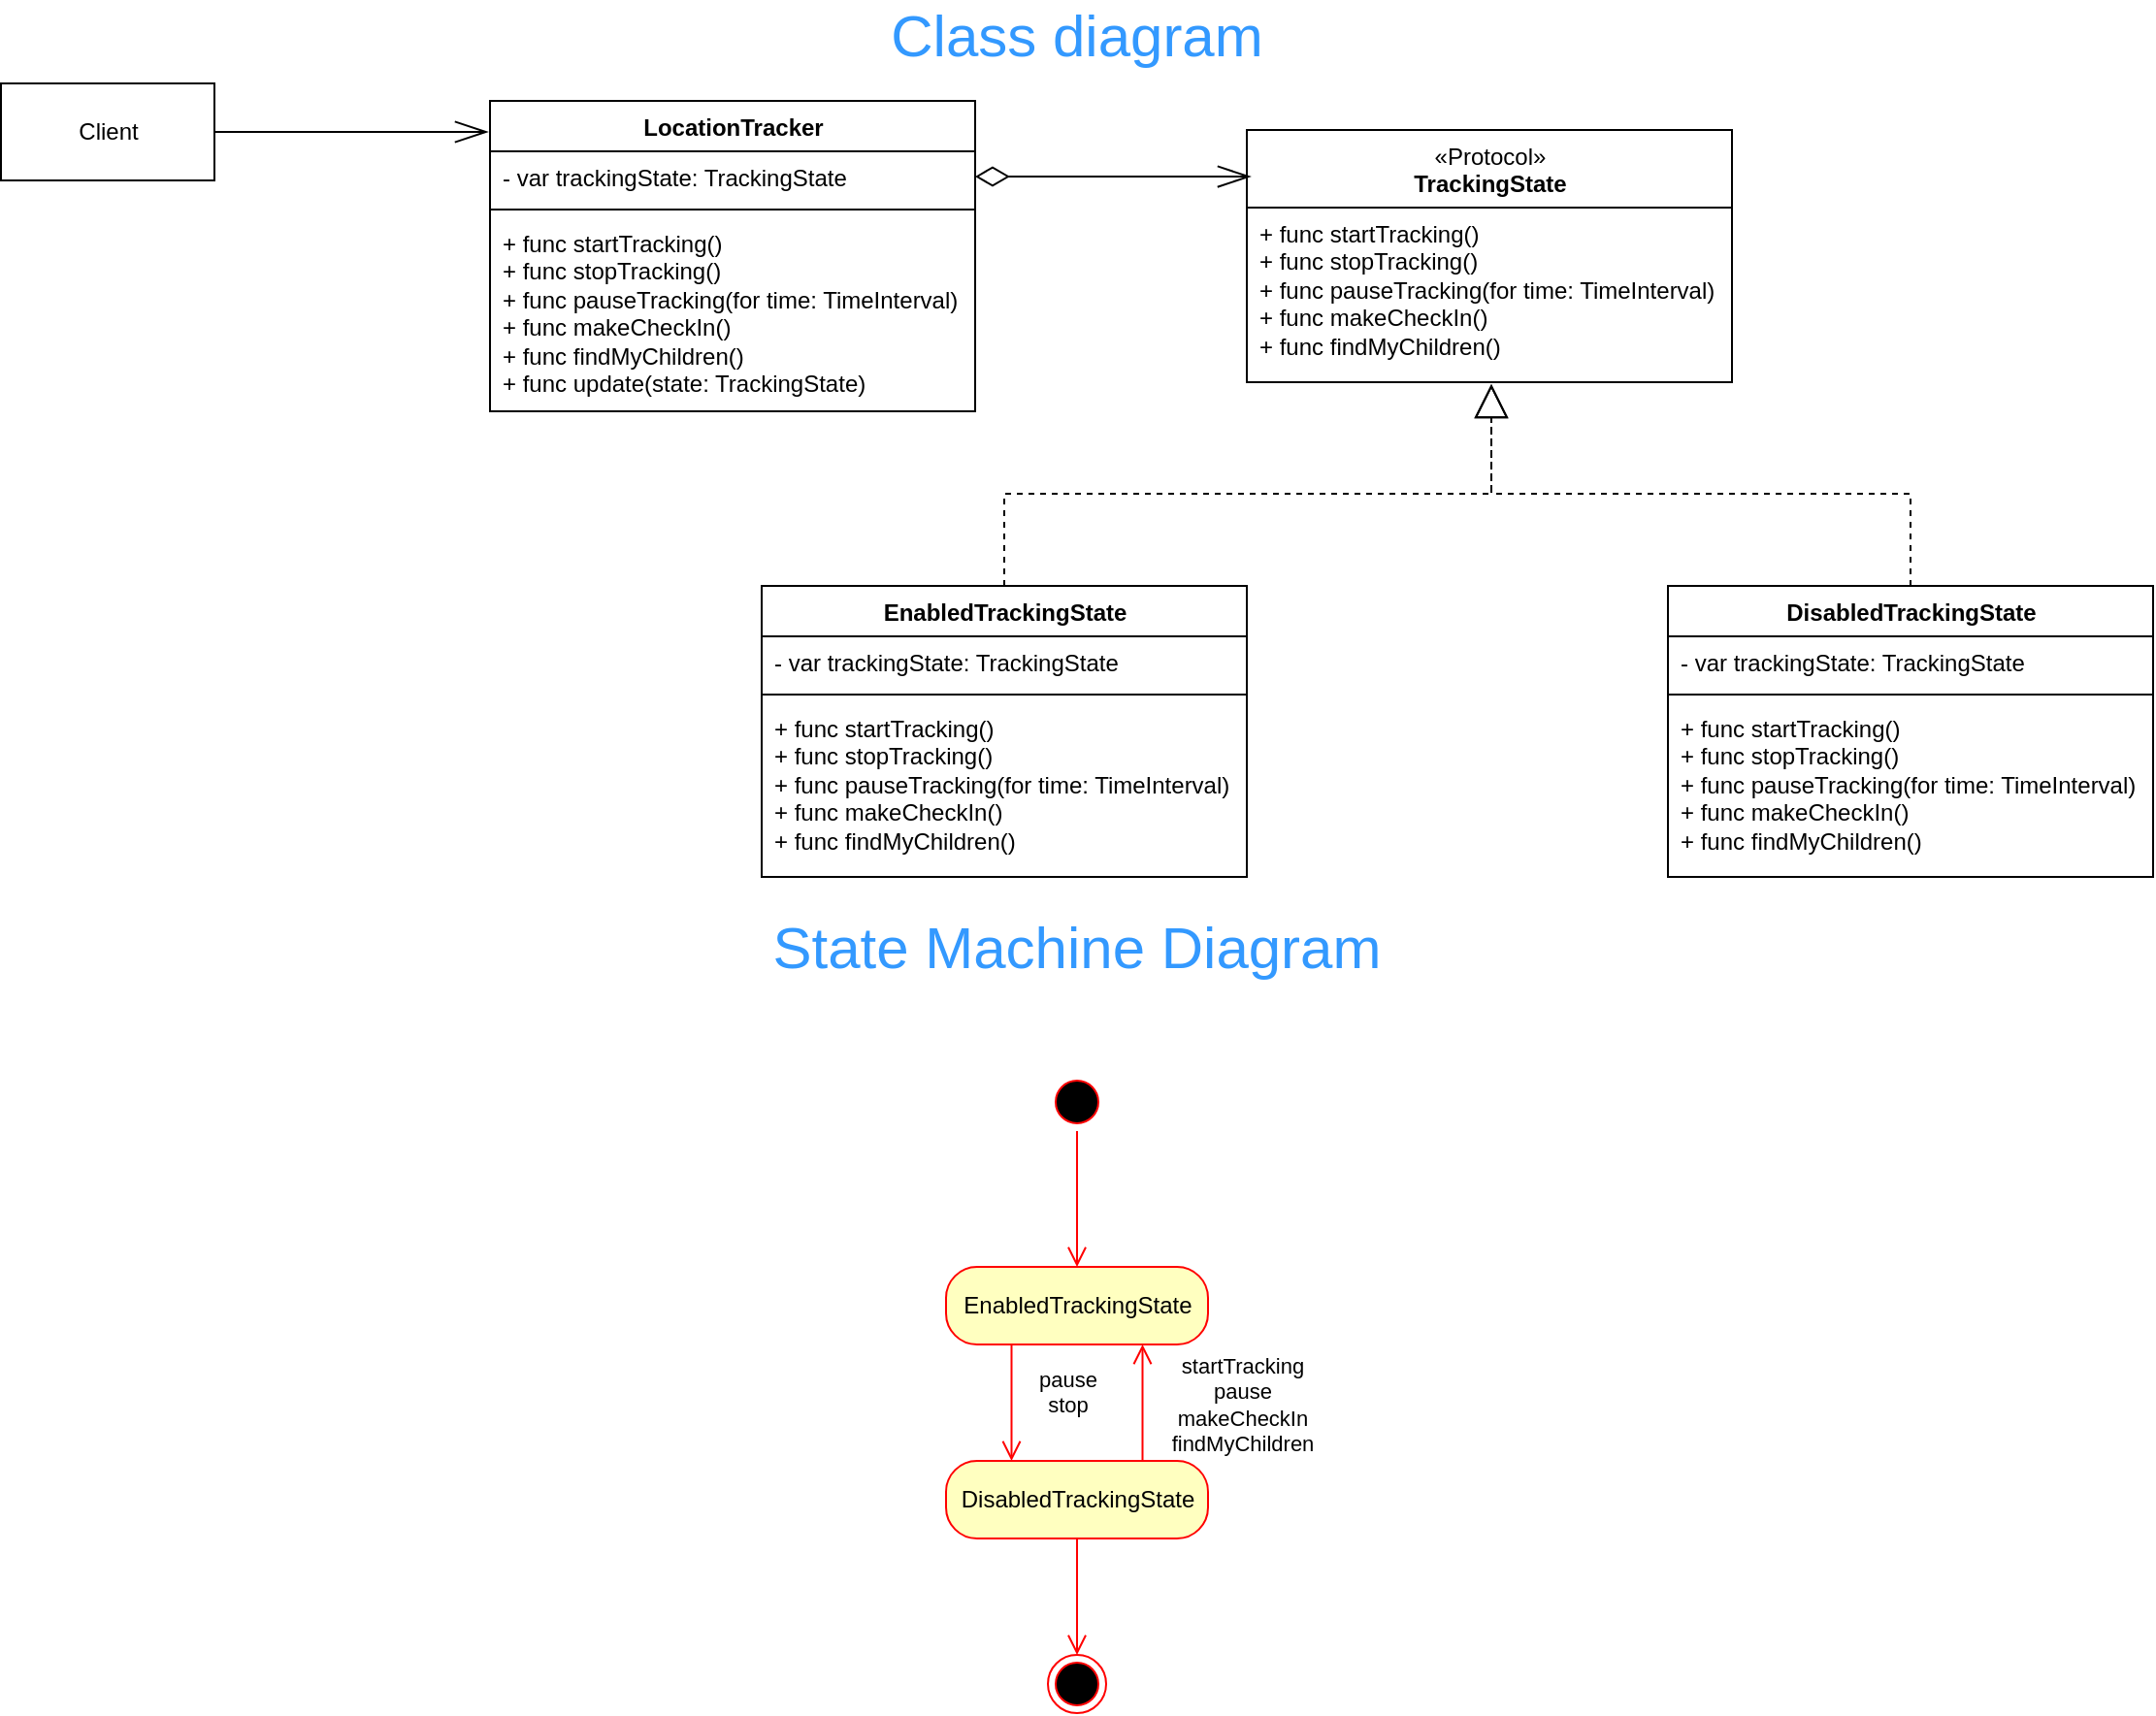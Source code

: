 <mxfile version="21.1.5" type="google">
  <diagram name="Page-1" id="g1Ay38FDDImJr3n_EXKH">
    <mxGraphModel grid="1" page="1" gridSize="10" guides="1" tooltips="1" connect="1" arrows="1" fold="1" pageScale="1" pageWidth="827" pageHeight="1169" math="0" shadow="0">
      <root>
        <mxCell id="0" />
        <mxCell id="1" parent="0" />
        <mxCell id="MtOdDHhWCRG9IOXjkiR9-1" value="LocationTracker" style="swimlane;fontStyle=1;align=center;verticalAlign=top;childLayout=stackLayout;horizontal=1;startSize=26;horizontalStack=0;resizeParent=1;resizeParentMax=0;resizeLast=0;collapsible=1;marginBottom=0;whiteSpace=wrap;html=1;" vertex="1" parent="1">
          <mxGeometry x="327.5" y="59" width="250" height="160" as="geometry" />
        </mxCell>
        <mxCell id="MtOdDHhWCRG9IOXjkiR9-2" value="- var trackingState: TrackingState" style="text;strokeColor=none;fillColor=none;align=left;verticalAlign=top;spacingLeft=4;spacingRight=4;overflow=hidden;rotatable=0;points=[[0,0.5],[1,0.5]];portConstraint=eastwest;whiteSpace=wrap;html=1;" vertex="1" parent="MtOdDHhWCRG9IOXjkiR9-1">
          <mxGeometry y="26" width="250" height="26" as="geometry" />
        </mxCell>
        <mxCell id="MtOdDHhWCRG9IOXjkiR9-3" value="" style="line;strokeWidth=1;fillColor=none;align=left;verticalAlign=middle;spacingTop=-1;spacingLeft=3;spacingRight=3;rotatable=0;labelPosition=right;points=[];portConstraint=eastwest;strokeColor=inherit;" vertex="1" parent="MtOdDHhWCRG9IOXjkiR9-1">
          <mxGeometry y="52" width="250" height="8" as="geometry" />
        </mxCell>
        <mxCell id="MtOdDHhWCRG9IOXjkiR9-4" value="+ func startTracking()&lt;br&gt;&lt;div&gt;+ func stopTracking()&lt;/div&gt;&lt;div&gt;+ func pauseTracking(for time: TimeInterval)&lt;/div&gt;&lt;div&gt;+ func makeCheckIn()&lt;/div&gt;&lt;div&gt;+ func findMyChildren()&lt;/div&gt;&lt;div&gt;+ func update(state: TrackingState)&lt;/div&gt;" style="text;strokeColor=none;fillColor=none;align=left;verticalAlign=top;spacingLeft=4;spacingRight=4;overflow=hidden;rotatable=0;points=[[0,0.5],[1,0.5]];portConstraint=eastwest;whiteSpace=wrap;html=1;" vertex="1" parent="MtOdDHhWCRG9IOXjkiR9-1">
          <mxGeometry y="60" width="250" height="100" as="geometry" />
        </mxCell>
        <mxCell id="MtOdDHhWCRG9IOXjkiR9-5" value="&lt;span style=&quot;font-weight: normal;&quot;&gt;«Protocol»&lt;/span&gt;&lt;br style=&quot;border-color: var(--border-color); font-weight: 400;&quot;&gt;TrackingState" style="swimlane;fontStyle=1;align=center;verticalAlign=top;childLayout=stackLayout;horizontal=1;startSize=40;horizontalStack=0;resizeParent=1;resizeParentMax=0;resizeLast=0;collapsible=1;marginBottom=0;whiteSpace=wrap;html=1;" vertex="1" parent="1">
          <mxGeometry x="717.5" y="74" width="250" height="130" as="geometry" />
        </mxCell>
        <mxCell id="MtOdDHhWCRG9IOXjkiR9-8" value="+ func startTracking()&lt;br&gt;&lt;div&gt;+ func stopTracking()&lt;/div&gt;&lt;div&gt;+ func pauseTracking(for time: TimeInterval)&lt;/div&gt;&lt;div&gt;+ func makeCheckIn()&lt;/div&gt;&lt;div&gt;+ func findMyChildren()&lt;/div&gt;" style="text;strokeColor=none;fillColor=none;align=left;verticalAlign=top;spacingLeft=4;spacingRight=4;overflow=hidden;rotatable=0;points=[[0,0.5],[1,0.5]];portConstraint=eastwest;whiteSpace=wrap;html=1;" vertex="1" parent="MtOdDHhWCRG9IOXjkiR9-5">
          <mxGeometry y="40" width="250" height="90" as="geometry" />
        </mxCell>
        <mxCell id="MtOdDHhWCRG9IOXjkiR9-14" style="edgeStyle=orthogonalEdgeStyle;rounded=0;orthogonalLoop=1;jettySize=auto;html=1;exitX=0.5;exitY=0;exitDx=0;exitDy=0;entryX=0.504;entryY=1.011;entryDx=0;entryDy=0;entryPerimeter=0;endArrow=block;endFill=0;endSize=15;dashed=1;" edge="1" parent="1" source="MtOdDHhWCRG9IOXjkiR9-10" target="MtOdDHhWCRG9IOXjkiR9-8">
          <mxGeometry relative="1" as="geometry" />
        </mxCell>
        <mxCell id="MtOdDHhWCRG9IOXjkiR9-10" value="EnabledTrackingState" style="swimlane;fontStyle=1;align=center;verticalAlign=top;childLayout=stackLayout;horizontal=1;startSize=26;horizontalStack=0;resizeParent=1;resizeParentMax=0;resizeLast=0;collapsible=1;marginBottom=0;whiteSpace=wrap;html=1;" vertex="1" parent="1">
          <mxGeometry x="467.5" y="309" width="250" height="150" as="geometry" />
        </mxCell>
        <mxCell id="MtOdDHhWCRG9IOXjkiR9-11" value="- var trackingState: TrackingState" style="text;strokeColor=none;fillColor=none;align=left;verticalAlign=top;spacingLeft=4;spacingRight=4;overflow=hidden;rotatable=0;points=[[0,0.5],[1,0.5]];portConstraint=eastwest;whiteSpace=wrap;html=1;" vertex="1" parent="MtOdDHhWCRG9IOXjkiR9-10">
          <mxGeometry y="26" width="250" height="26" as="geometry" />
        </mxCell>
        <mxCell id="MtOdDHhWCRG9IOXjkiR9-12" value="" style="line;strokeWidth=1;fillColor=none;align=left;verticalAlign=middle;spacingTop=-1;spacingLeft=3;spacingRight=3;rotatable=0;labelPosition=right;points=[];portConstraint=eastwest;strokeColor=inherit;" vertex="1" parent="MtOdDHhWCRG9IOXjkiR9-10">
          <mxGeometry y="52" width="250" height="8" as="geometry" />
        </mxCell>
        <mxCell id="MtOdDHhWCRG9IOXjkiR9-13" value="+ func startTracking()&lt;br&gt;&lt;div&gt;+ func stopTracking()&lt;/div&gt;&lt;div&gt;+ func pauseTracking(for time: TimeInterval)&lt;/div&gt;&lt;div&gt;+ func makeCheckIn()&lt;/div&gt;&lt;div&gt;+ func findMyChildren()&lt;/div&gt;" style="text;strokeColor=none;fillColor=none;align=left;verticalAlign=top;spacingLeft=4;spacingRight=4;overflow=hidden;rotatable=0;points=[[0,0.5],[1,0.5]];portConstraint=eastwest;whiteSpace=wrap;html=1;" vertex="1" parent="MtOdDHhWCRG9IOXjkiR9-10">
          <mxGeometry y="60" width="250" height="90" as="geometry" />
        </mxCell>
        <mxCell id="MtOdDHhWCRG9IOXjkiR9-15" style="edgeStyle=orthogonalEdgeStyle;rounded=0;orthogonalLoop=1;jettySize=auto;html=1;exitX=1;exitY=0.5;exitDx=0;exitDy=0;entryX=0.008;entryY=0.185;entryDx=0;entryDy=0;entryPerimeter=0;startArrow=diamondThin;startFill=0;startSize=15;endSize=15;endArrow=openThin;endFill=0;" edge="1" parent="1" source="MtOdDHhWCRG9IOXjkiR9-2" target="MtOdDHhWCRG9IOXjkiR9-5">
          <mxGeometry relative="1" as="geometry" />
        </mxCell>
        <mxCell id="MtOdDHhWCRG9IOXjkiR9-20" style="edgeStyle=orthogonalEdgeStyle;rounded=0;orthogonalLoop=1;jettySize=auto;html=1;exitX=0.5;exitY=0;exitDx=0;exitDy=0;entryX=0.504;entryY=1.011;entryDx=0;entryDy=0;entryPerimeter=0;endSize=15;endArrow=block;endFill=0;dashed=1;" edge="1" parent="1" source="MtOdDHhWCRG9IOXjkiR9-16" target="MtOdDHhWCRG9IOXjkiR9-8">
          <mxGeometry relative="1" as="geometry">
            <mxPoint x="887.5" y="319" as="targetPoint" />
          </mxGeometry>
        </mxCell>
        <mxCell id="MtOdDHhWCRG9IOXjkiR9-16" value="DisabledTrackingState" style="swimlane;fontStyle=1;align=center;verticalAlign=top;childLayout=stackLayout;horizontal=1;startSize=26;horizontalStack=0;resizeParent=1;resizeParentMax=0;resizeLast=0;collapsible=1;marginBottom=0;whiteSpace=wrap;html=1;" vertex="1" parent="1">
          <mxGeometry x="934.5" y="309" width="250" height="150" as="geometry" />
        </mxCell>
        <mxCell id="MtOdDHhWCRG9IOXjkiR9-17" value="- var trackingState: TrackingState" style="text;strokeColor=none;fillColor=none;align=left;verticalAlign=top;spacingLeft=4;spacingRight=4;overflow=hidden;rotatable=0;points=[[0,0.5],[1,0.5]];portConstraint=eastwest;whiteSpace=wrap;html=1;" vertex="1" parent="MtOdDHhWCRG9IOXjkiR9-16">
          <mxGeometry y="26" width="250" height="26" as="geometry" />
        </mxCell>
        <mxCell id="MtOdDHhWCRG9IOXjkiR9-18" value="" style="line;strokeWidth=1;fillColor=none;align=left;verticalAlign=middle;spacingTop=-1;spacingLeft=3;spacingRight=3;rotatable=0;labelPosition=right;points=[];portConstraint=eastwest;strokeColor=inherit;" vertex="1" parent="MtOdDHhWCRG9IOXjkiR9-16">
          <mxGeometry y="52" width="250" height="8" as="geometry" />
        </mxCell>
        <mxCell id="MtOdDHhWCRG9IOXjkiR9-19" value="+ func startTracking()&lt;br&gt;&lt;div&gt;+ func stopTracking()&lt;/div&gt;&lt;div&gt;+ func pauseTracking(for time: TimeInterval)&lt;/div&gt;&lt;div&gt;+ func makeCheckIn()&lt;/div&gt;&lt;div&gt;+ func findMyChildren()&lt;/div&gt;" style="text;strokeColor=none;fillColor=none;align=left;verticalAlign=top;spacingLeft=4;spacingRight=4;overflow=hidden;rotatable=0;points=[[0,0.5],[1,0.5]];portConstraint=eastwest;whiteSpace=wrap;html=1;" vertex="1" parent="MtOdDHhWCRG9IOXjkiR9-16">
          <mxGeometry y="60" width="250" height="90" as="geometry" />
        </mxCell>
        <mxCell id="MtOdDHhWCRG9IOXjkiR9-22" style="edgeStyle=orthogonalEdgeStyle;rounded=0;orthogonalLoop=1;jettySize=auto;html=1;exitX=1;exitY=0.5;exitDx=0;exitDy=0;entryX=-0.004;entryY=0.1;entryDx=0;entryDy=0;entryPerimeter=0;endArrow=openThin;endFill=0;endSize=15;" edge="1" parent="1" source="MtOdDHhWCRG9IOXjkiR9-21" target="MtOdDHhWCRG9IOXjkiR9-1">
          <mxGeometry relative="1" as="geometry" />
        </mxCell>
        <mxCell id="MtOdDHhWCRG9IOXjkiR9-21" value="Client" style="html=1;whiteSpace=wrap;" vertex="1" parent="1">
          <mxGeometry x="75.5" y="50" width="110" height="50" as="geometry" />
        </mxCell>
        <mxCell id="MtOdDHhWCRG9IOXjkiR9-23" value="" style="ellipse;html=1;shape=startState;fillColor=#000000;strokeColor=#ff0000;" vertex="1" parent="1">
          <mxGeometry x="615" y="560" width="30" height="30" as="geometry" />
        </mxCell>
        <mxCell id="MtOdDHhWCRG9IOXjkiR9-24" value="" style="edgeStyle=orthogonalEdgeStyle;html=1;verticalAlign=bottom;endArrow=open;endSize=8;strokeColor=#ff0000;rounded=0;entryX=0.5;entryY=0;entryDx=0;entryDy=0;" edge="1" parent="1" source="MtOdDHhWCRG9IOXjkiR9-23" target="MtOdDHhWCRG9IOXjkiR9-25">
          <mxGeometry relative="1" as="geometry">
            <mxPoint x="630" y="650" as="targetPoint" />
          </mxGeometry>
        </mxCell>
        <mxCell id="MtOdDHhWCRG9IOXjkiR9-25" value="EnabledTrackingState" style="rounded=1;whiteSpace=wrap;html=1;arcSize=40;fontColor=#000000;fillColor=#ffffc0;strokeColor=#ff0000;" vertex="1" parent="1">
          <mxGeometry x="562.5" y="660" width="135" height="40" as="geometry" />
        </mxCell>
        <mxCell id="MtOdDHhWCRG9IOXjkiR9-27" value="DisabledTrackingState" style="rounded=1;whiteSpace=wrap;html=1;arcSize=40;fontColor=#000000;fillColor=#ffffc0;strokeColor=#ff0000;" vertex="1" parent="1">
          <mxGeometry x="562.5" y="760" width="135" height="40" as="geometry" />
        </mxCell>
        <mxCell id="MtOdDHhWCRG9IOXjkiR9-28" value="" style="edgeStyle=orthogonalEdgeStyle;html=1;verticalAlign=bottom;endArrow=open;endSize=8;strokeColor=#ff0000;rounded=0;entryX=0.5;entryY=0;entryDx=0;entryDy=0;" edge="1" parent="1" source="MtOdDHhWCRG9IOXjkiR9-27" target="MtOdDHhWCRG9IOXjkiR9-29">
          <mxGeometry relative="1" as="geometry">
            <mxPoint x="630" y="860" as="targetPoint" />
          </mxGeometry>
        </mxCell>
        <mxCell id="MtOdDHhWCRG9IOXjkiR9-29" value="" style="ellipse;html=1;shape=endState;fillColor=#000000;strokeColor=#ff0000;" vertex="1" parent="1">
          <mxGeometry x="615" y="860" width="30" height="30" as="geometry" />
        </mxCell>
        <mxCell id="MtOdDHhWCRG9IOXjkiR9-30" value="pause&lt;br&gt;stop" style="edgeStyle=orthogonalEdgeStyle;html=1;verticalAlign=bottom;endArrow=open;endSize=8;strokeColor=#ff0000;rounded=0;entryX=0.25;entryY=0;entryDx=0;entryDy=0;exitX=0.25;exitY=1;exitDx=0;exitDy=0;" edge="1" parent="1" source="MtOdDHhWCRG9IOXjkiR9-25" target="MtOdDHhWCRG9IOXjkiR9-27">
          <mxGeometry x="0.333" y="29" relative="1" as="geometry">
            <mxPoint x="573" y="770" as="targetPoint" />
            <mxPoint x="573" y="710" as="sourcePoint" />
            <mxPoint as="offset" />
          </mxGeometry>
        </mxCell>
        <mxCell id="MtOdDHhWCRG9IOXjkiR9-32" value="&lt;div&gt;startTracking&lt;br&gt;&lt;/div&gt;&lt;div&gt;pause&lt;/div&gt;&lt;div&gt;makeCheckIn&lt;br&gt;&lt;/div&gt;&lt;div&gt;findMyChildren&lt;/div&gt;" style="edgeStyle=orthogonalEdgeStyle;html=1;verticalAlign=bottom;endArrow=open;endSize=8;strokeColor=#ff0000;rounded=0;entryX=0.75;entryY=1;entryDx=0;entryDy=0;exitX=0.75;exitY=0;exitDx=0;exitDy=0;" edge="1" parent="1" source="MtOdDHhWCRG9IOXjkiR9-27" target="MtOdDHhWCRG9IOXjkiR9-25">
          <mxGeometry x="-1" y="-51" relative="1" as="geometry">
            <mxPoint x="640" y="710" as="targetPoint" />
            <mxPoint x="640" y="770" as="sourcePoint" />
            <mxPoint as="offset" />
          </mxGeometry>
        </mxCell>
        <mxCell id="MtOdDHhWCRG9IOXjkiR9-33" value="Class diagram" style="text;html=1;strokeColor=none;fillColor=none;align=center;verticalAlign=middle;whiteSpace=wrap;rounded=0;fontSize=30;fontColor=#3399FF;" vertex="1" parent="1">
          <mxGeometry x="510" y="10" width="240" height="30" as="geometry" />
        </mxCell>
        <mxCell id="MtOdDHhWCRG9IOXjkiR9-34" value="State Machine Diagram" style="text;html=1;strokeColor=none;fillColor=none;align=center;verticalAlign=middle;whiteSpace=wrap;rounded=0;fontSize=30;fontColor=#3399FF;" vertex="1" parent="1">
          <mxGeometry x="460" y="480" width="340" height="30" as="geometry" />
        </mxCell>
      </root>
    </mxGraphModel>
  </diagram>
</mxfile>
